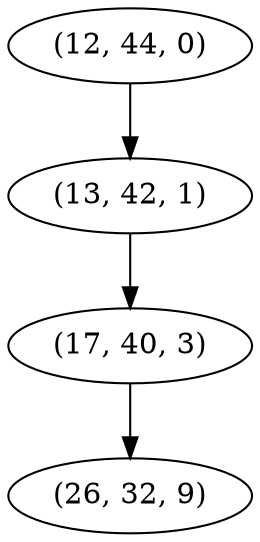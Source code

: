 digraph tree {
    "(12, 44, 0)";
    "(13, 42, 1)";
    "(17, 40, 3)";
    "(26, 32, 9)";
    "(12, 44, 0)" -> "(13, 42, 1)";
    "(13, 42, 1)" -> "(17, 40, 3)";
    "(17, 40, 3)" -> "(26, 32, 9)";
}
